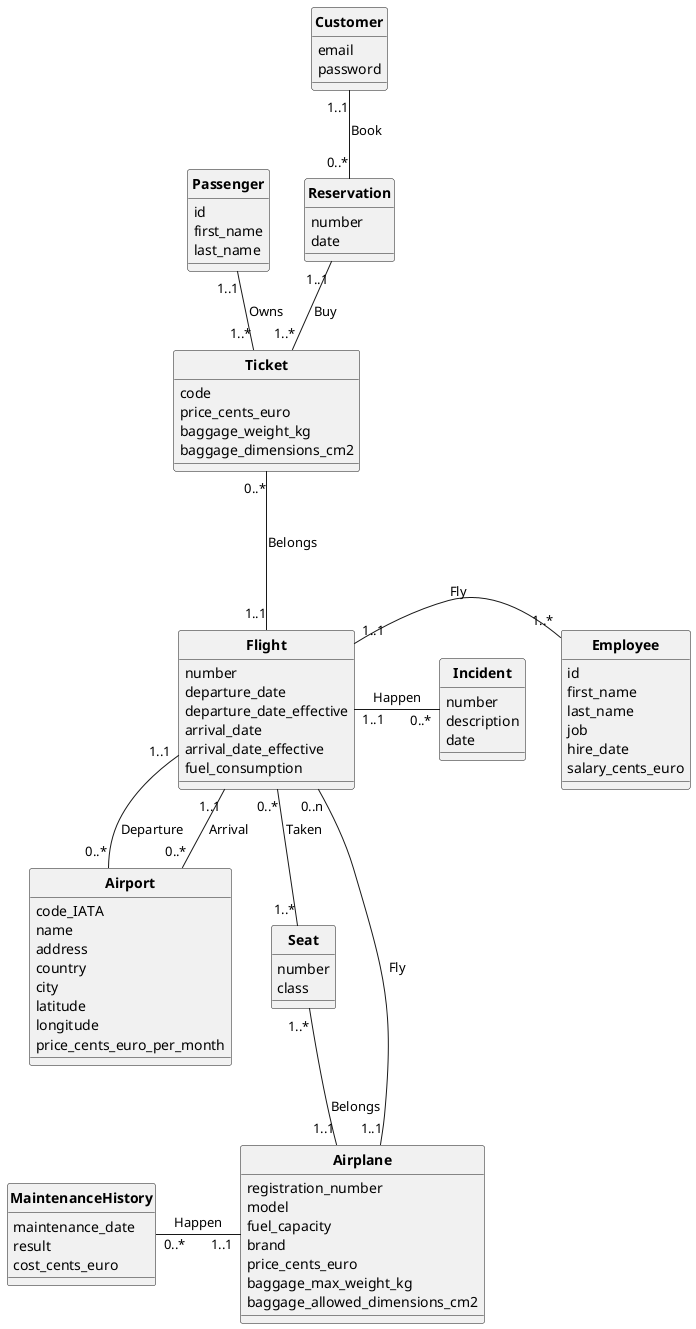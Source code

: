 @startuml UML

skinparam style strictuml
skinparam classAttributeIconSize 0
skinparam classFontStyle Bold
hide enum methods

class Flight {
  number
  departure_date
  departure_date_effective
  arrival_date
  arrival_date_effective
  fuel_consumption
}

class Airport {
  code_IATA
  name
  address
  country
  city
  latitude
  longitude
  price_cents_euro_per_month
}

class Airplane {
  registration_number
  model
  fuel_capacity
  brand
  price_cents_euro
  baggage_max_weight_kg
  baggage_allowed_dimensions_cm2
}

class MaintenanceHistory {
  maintenance_date
  result
  cost_cents_euro
}

class Employee {
  id
  first_name
  last_name
  job
  hire_date
  salary_cents_euro
}

class Passenger {
  id
  first_name
  last_name
}

class Ticket {
  code
  price_cents_euro
  baggage_weight_kg
  baggage_dimensions_cm2
}

class Customer {
  email
  password
}

class Seat {
  number
  class
}

class Reservation {
  number
  date
}

class Incident {
  number
  description
  date
}

Airplane "1..1" -- "0..n" Flight : Fly
Seat "1..*" -- "1..1" Airplane : Belongs
Employee "1..*" -left- "1..1" Flight : Fly
Passenger "1..1" -- "1..*" Ticket : Owns
Ticket "0..*" --- "1..1" Flight : Belongs
Flight "0..*" -- "1..*" Seat : Taken
Reservation "1..1" -- "1..*" Ticket : Buy

MaintenanceHistory "0..*" -right- "1..1" Airplane : Happen

Flight "1..1" -right- "0..*" Incident : Happen

Flight "1..1" -- "0..*" Airport : Departure
Flight "1..1" -- "0..*" Airport : Arrival

Customer "1..1" -- "0..*" Reservation : Book

@enduml
